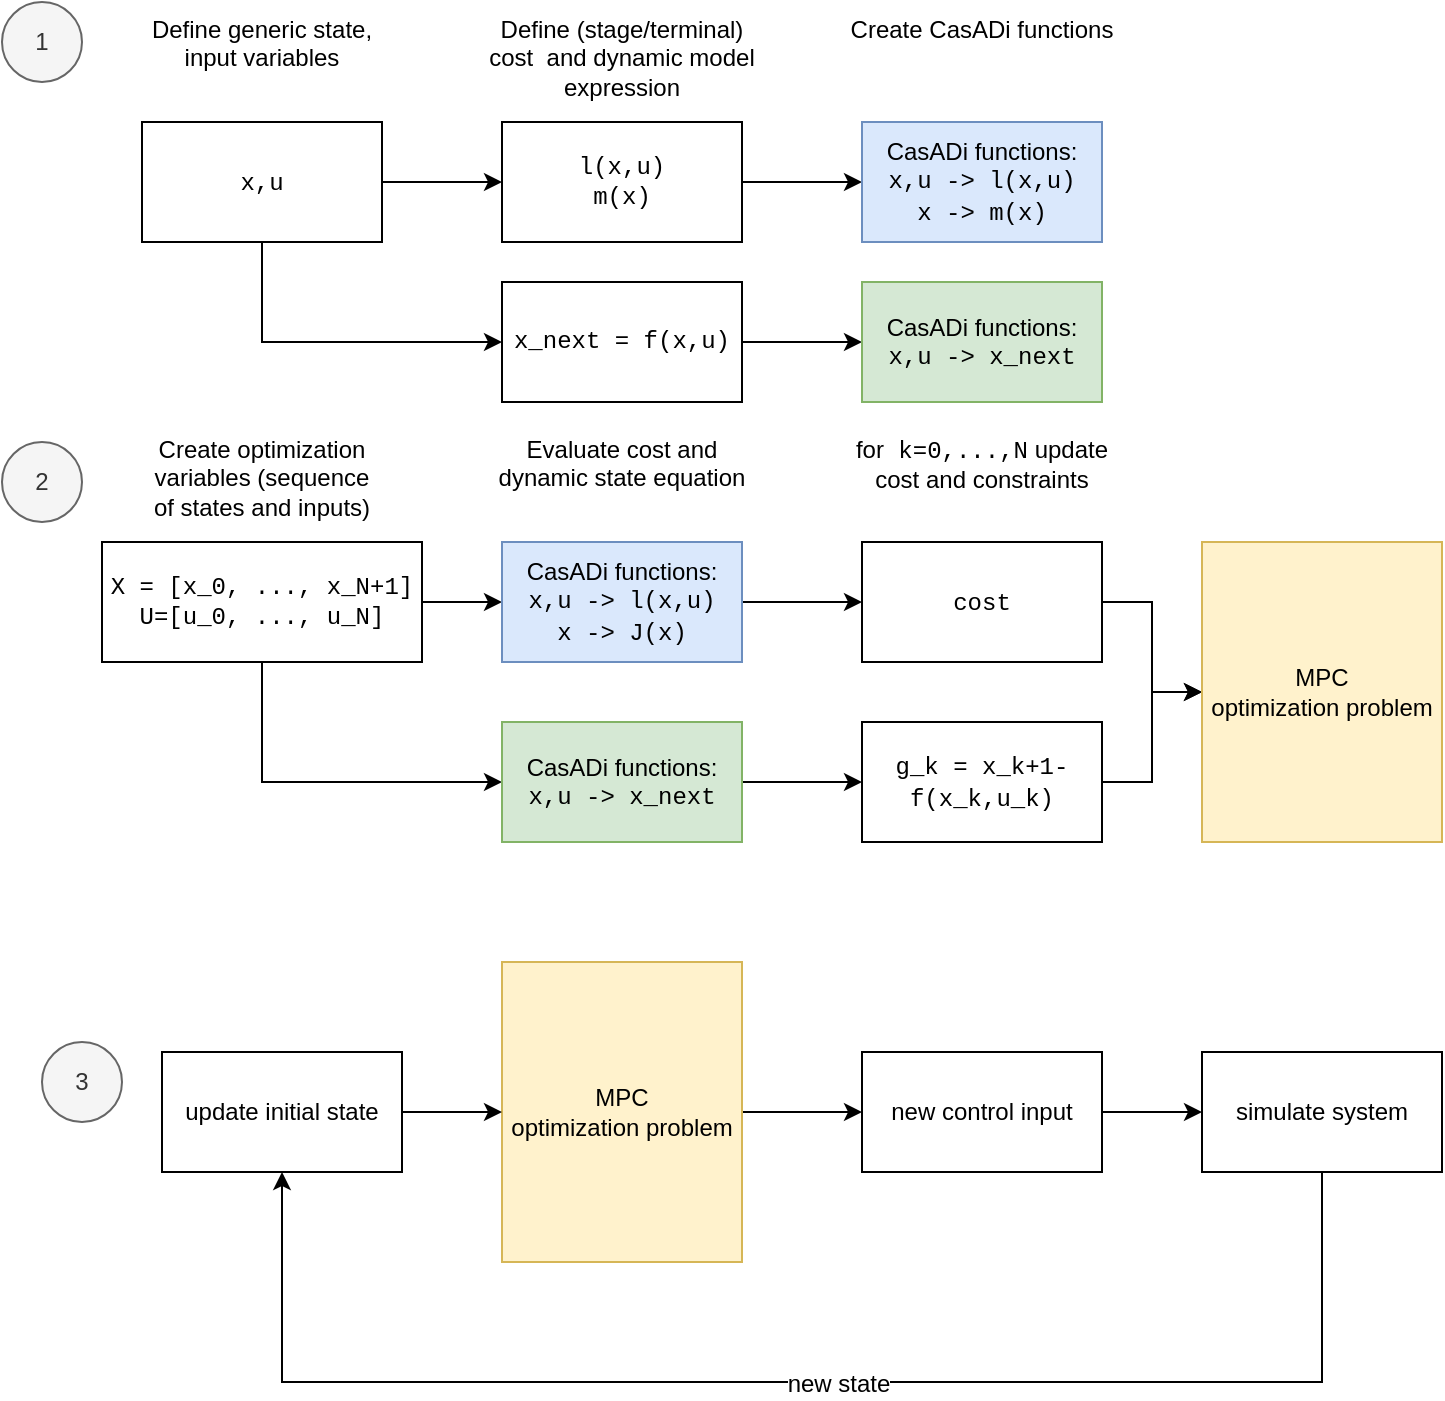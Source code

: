 <mxfile version="13.0.3" type="device"><diagram id="Su1O61S44rN443jxj94c" name="Page-1"><mxGraphModel dx="1749" dy="669" grid="1" gridSize="10" guides="1" tooltips="1" connect="1" arrows="1" fold="1" page="1" pageScale="1" pageWidth="827" pageHeight="1169" math="1" shadow="0"><root><mxCell id="0"/><mxCell id="1" parent="0"/><mxCell id="UAz4qn-o4tPBVmn0C6kg-7" value="" style="edgeStyle=orthogonalEdgeStyle;rounded=0;orthogonalLoop=1;jettySize=auto;html=1;" edge="1" parent="1" source="UAz4qn-o4tPBVmn0C6kg-4" target="UAz4qn-o4tPBVmn0C6kg-5"><mxGeometry relative="1" as="geometry"/></mxCell><mxCell id="UAz4qn-o4tPBVmn0C6kg-13" style="edgeStyle=orthogonalEdgeStyle;rounded=0;orthogonalLoop=1;jettySize=auto;html=1;exitX=0.5;exitY=1;exitDx=0;exitDy=0;entryX=0;entryY=0.5;entryDx=0;entryDy=0;" edge="1" parent="1" source="UAz4qn-o4tPBVmn0C6kg-4" target="UAz4qn-o4tPBVmn0C6kg-12"><mxGeometry relative="1" as="geometry"/></mxCell><mxCell id="UAz4qn-o4tPBVmn0C6kg-4" value="&lt;font face=&quot;Courier New&quot;&gt;x,u&lt;/font&gt;" style="rounded=0;whiteSpace=wrap;html=1;" vertex="1" parent="1"><mxGeometry x="30" y="220" width="120" height="60" as="geometry"/></mxCell><mxCell id="UAz4qn-o4tPBVmn0C6kg-8" value="" style="edgeStyle=orthogonalEdgeStyle;rounded=0;orthogonalLoop=1;jettySize=auto;html=1;" edge="1" parent="1" source="UAz4qn-o4tPBVmn0C6kg-5" target="UAz4qn-o4tPBVmn0C6kg-6"><mxGeometry relative="1" as="geometry"/></mxCell><mxCell id="UAz4qn-o4tPBVmn0C6kg-5" value="l(x,u)&lt;br&gt;m(x)" style="rounded=0;whiteSpace=wrap;html=1;fontFamily=Courier New;" vertex="1" parent="1"><mxGeometry x="210" y="220" width="120" height="60" as="geometry"/></mxCell><mxCell id="UAz4qn-o4tPBVmn0C6kg-6" value="CasADi functions:&lt;br&gt;&lt;font face=&quot;Courier New&quot;&gt;x,u -&amp;gt; l(x,u)&lt;br&gt;x -&amp;gt; m(x)&lt;/font&gt;" style="rounded=0;whiteSpace=wrap;html=1;fillColor=#dae8fc;strokeColor=#6c8ebf;" vertex="1" parent="1"><mxGeometry x="390" y="220" width="120" height="60" as="geometry"/></mxCell><mxCell id="UAz4qn-o4tPBVmn0C6kg-9" value="Define generic state, input variables" style="text;html=1;strokeColor=none;fillColor=none;align=center;verticalAlign=top;whiteSpace=wrap;rounded=0;" vertex="1" parent="1"><mxGeometry x="30" y="160" width="120" height="60" as="geometry"/></mxCell><mxCell id="UAz4qn-o4tPBVmn0C6kg-10" value="Define (stage/terminal) cost&amp;nbsp; and dynamic model expression" style="text;html=1;strokeColor=none;fillColor=none;align=center;verticalAlign=top;whiteSpace=wrap;rounded=0;" vertex="1" parent="1"><mxGeometry x="200" y="160" width="140" height="60" as="geometry"/></mxCell><mxCell id="UAz4qn-o4tPBVmn0C6kg-15" style="edgeStyle=orthogonalEdgeStyle;rounded=0;orthogonalLoop=1;jettySize=auto;html=1;entryX=0;entryY=0.5;entryDx=0;entryDy=0;" edge="1" parent="1" source="UAz4qn-o4tPBVmn0C6kg-12" target="UAz4qn-o4tPBVmn0C6kg-14"><mxGeometry relative="1" as="geometry"/></mxCell><mxCell id="UAz4qn-o4tPBVmn0C6kg-12" value="x_next = f(x,u)" style="rounded=0;whiteSpace=wrap;html=1;fontFamily=Courier New;" vertex="1" parent="1"><mxGeometry x="210" y="300" width="120" height="60" as="geometry"/></mxCell><mxCell id="UAz4qn-o4tPBVmn0C6kg-14" value="CasADi functions:&lt;br&gt;&lt;font face=&quot;Courier New&quot;&gt;x,u -&amp;gt; x_next&lt;/font&gt;" style="rounded=0;whiteSpace=wrap;html=1;fillColor=#d5e8d4;strokeColor=#82b366;" vertex="1" parent="1"><mxGeometry x="390" y="300" width="120" height="60" as="geometry"/></mxCell><mxCell id="UAz4qn-o4tPBVmn0C6kg-30" style="edgeStyle=orthogonalEdgeStyle;rounded=0;orthogonalLoop=1;jettySize=auto;html=1;exitX=1;exitY=0.5;exitDx=0;exitDy=0;entryX=0;entryY=0.5;entryDx=0;entryDy=0;" edge="1" parent="1" source="UAz4qn-o4tPBVmn0C6kg-16" target="UAz4qn-o4tPBVmn0C6kg-26"><mxGeometry relative="1" as="geometry"/></mxCell><mxCell id="UAz4qn-o4tPBVmn0C6kg-32" style="edgeStyle=orthogonalEdgeStyle;rounded=0;orthogonalLoop=1;jettySize=auto;html=1;entryX=0;entryY=0.5;entryDx=0;entryDy=0;" edge="1" parent="1" source="UAz4qn-o4tPBVmn0C6kg-16" target="UAz4qn-o4tPBVmn0C6kg-27"><mxGeometry relative="1" as="geometry"><Array as="points"><mxPoint x="90" y="550"/></Array></mxGeometry></mxCell><mxCell id="UAz4qn-o4tPBVmn0C6kg-16" value="X = [x_0, ..., x_N+1]&lt;br style=&quot;font-size: 12px;&quot;&gt;U=[u_0, ..., u_N]" style="rounded=0;whiteSpace=wrap;html=1;fontFamily=Courier New;fontSize=12;" vertex="1" parent="1"><mxGeometry x="10" y="430" width="160" height="60" as="geometry"/></mxCell><mxCell id="UAz4qn-o4tPBVmn0C6kg-24" value="Create CasADi functions" style="text;html=1;strokeColor=none;fillColor=none;align=center;verticalAlign=top;whiteSpace=wrap;rounded=0;" vertex="1" parent="1"><mxGeometry x="380" y="160" width="140" height="60" as="geometry"/></mxCell><mxCell id="UAz4qn-o4tPBVmn0C6kg-25" value="Create optimization variables (sequence of states and inputs)" style="text;html=1;strokeColor=none;fillColor=none;align=center;verticalAlign=top;whiteSpace=wrap;rounded=0;" vertex="1" parent="1"><mxGeometry x="30" y="370" width="120" height="60" as="geometry"/></mxCell><mxCell id="UAz4qn-o4tPBVmn0C6kg-36" style="edgeStyle=orthogonalEdgeStyle;rounded=0;orthogonalLoop=1;jettySize=auto;html=1;exitX=1;exitY=0.5;exitDx=0;exitDy=0;entryX=0;entryY=0.5;entryDx=0;entryDy=0;" edge="1" parent="1" source="UAz4qn-o4tPBVmn0C6kg-26" target="UAz4qn-o4tPBVmn0C6kg-35"><mxGeometry relative="1" as="geometry"/></mxCell><mxCell id="UAz4qn-o4tPBVmn0C6kg-26" value="CasADi functions:&lt;br&gt;&lt;font face=&quot;Courier New&quot;&gt;x,u -&amp;gt; l(x,u)&lt;br&gt;x -&amp;gt; J(x)&lt;/font&gt;" style="rounded=0;whiteSpace=wrap;html=1;fillColor=#dae8fc;strokeColor=#6c8ebf;" vertex="1" parent="1"><mxGeometry x="210" y="430" width="120" height="60" as="geometry"/></mxCell><mxCell id="UAz4qn-o4tPBVmn0C6kg-37" style="edgeStyle=orthogonalEdgeStyle;rounded=0;orthogonalLoop=1;jettySize=auto;html=1;exitX=1;exitY=0.5;exitDx=0;exitDy=0;entryX=0;entryY=0.5;entryDx=0;entryDy=0;" edge="1" parent="1" source="UAz4qn-o4tPBVmn0C6kg-27" target="UAz4qn-o4tPBVmn0C6kg-34"><mxGeometry relative="1" as="geometry"/></mxCell><mxCell id="UAz4qn-o4tPBVmn0C6kg-27" value="CasADi functions:&lt;br&gt;&lt;font face=&quot;Courier New&quot;&gt;x,u -&amp;gt; x_next&lt;/font&gt;" style="rounded=0;whiteSpace=wrap;html=1;fillColor=#d5e8d4;strokeColor=#82b366;" vertex="1" parent="1"><mxGeometry x="210" y="520" width="120" height="60" as="geometry"/></mxCell><mxCell id="UAz4qn-o4tPBVmn0C6kg-33" value="Evaluate cost and dynamic state equation" style="text;html=1;strokeColor=none;fillColor=none;align=center;verticalAlign=top;whiteSpace=wrap;rounded=0;" vertex="1" parent="1"><mxGeometry x="205" y="370" width="130" height="60" as="geometry"/></mxCell><mxCell id="UAz4qn-o4tPBVmn0C6kg-42" style="edgeStyle=orthogonalEdgeStyle;rounded=0;orthogonalLoop=1;jettySize=auto;html=1;exitX=1;exitY=0.5;exitDx=0;exitDy=0;entryX=0;entryY=0.5;entryDx=0;entryDy=0;fontFamily=Courier New;fontSize=12;" edge="1" parent="1" source="UAz4qn-o4tPBVmn0C6kg-34" target="UAz4qn-o4tPBVmn0C6kg-39"><mxGeometry relative="1" as="geometry"/></mxCell><mxCell id="UAz4qn-o4tPBVmn0C6kg-34" value="&lt;font face=&quot;Courier New&quot;&gt;g_k = x_k+1-f(x_k,u_k)&lt;/font&gt;" style="rounded=0;whiteSpace=wrap;html=1;" vertex="1" parent="1"><mxGeometry x="390" y="520" width="120" height="60" as="geometry"/></mxCell><mxCell id="UAz4qn-o4tPBVmn0C6kg-40" style="edgeStyle=orthogonalEdgeStyle;rounded=0;orthogonalLoop=1;jettySize=auto;html=1;exitX=1;exitY=0.5;exitDx=0;exitDy=0;fontFamily=Courier New;fontSize=12;" edge="1" parent="1" source="UAz4qn-o4tPBVmn0C6kg-35" target="UAz4qn-o4tPBVmn0C6kg-39"><mxGeometry relative="1" as="geometry"/></mxCell><mxCell id="UAz4qn-o4tPBVmn0C6kg-35" value="&lt;font face=&quot;Courier New&quot;&gt;cost&lt;br&gt;&lt;/font&gt;" style="rounded=0;whiteSpace=wrap;html=1;" vertex="1" parent="1"><mxGeometry x="390" y="430" width="120" height="60" as="geometry"/></mxCell><mxCell id="UAz4qn-o4tPBVmn0C6kg-39" value="MPC &lt;br&gt;optimization problem" style="rounded=0;whiteSpace=wrap;html=1;fontFamily=Helvetica;fontSize=12;fillColor=#fff2cc;strokeColor=#d6b656;" vertex="1" parent="1"><mxGeometry x="560" y="430" width="120" height="150" as="geometry"/></mxCell><mxCell id="UAz4qn-o4tPBVmn0C6kg-43" value="for&lt;font face=&quot;Courier New&quot;&gt; k=0,...,N&lt;/font&gt; update cost and constraints" style="text;html=1;strokeColor=none;fillColor=none;align=center;verticalAlign=top;whiteSpace=wrap;rounded=0;" vertex="1" parent="1"><mxGeometry x="385" y="370" width="130" height="60" as="geometry"/></mxCell><mxCell id="UAz4qn-o4tPBVmn0C6kg-45" value="1" style="ellipse;whiteSpace=wrap;html=1;fontFamily=Helvetica;fontSize=12;fillColor=#f5f5f5;strokeColor=#666666;fontColor=#333333;" vertex="1" parent="1"><mxGeometry x="-40" y="160" width="40" height="40" as="geometry"/></mxCell><mxCell id="UAz4qn-o4tPBVmn0C6kg-46" value="2" style="ellipse;whiteSpace=wrap;html=1;fontFamily=Helvetica;fontSize=12;fillColor=#f5f5f5;strokeColor=#666666;fontColor=#333333;" vertex="1" parent="1"><mxGeometry x="-40" y="380" width="40" height="40" as="geometry"/></mxCell><mxCell id="UAz4qn-o4tPBVmn0C6kg-48" value="3" style="ellipse;whiteSpace=wrap;html=1;fontFamily=Helvetica;fontSize=12;fillColor=#f5f5f5;strokeColor=#666666;fontColor=#333333;" vertex="1" parent="1"><mxGeometry x="-20" y="680" width="40" height="40" as="geometry"/></mxCell><mxCell id="UAz4qn-o4tPBVmn0C6kg-55" style="edgeStyle=orthogonalEdgeStyle;rounded=0;orthogonalLoop=1;jettySize=auto;html=1;exitX=1;exitY=0.5;exitDx=0;exitDy=0;entryX=0;entryY=0.5;entryDx=0;entryDy=0;fontFamily=Helvetica;fontSize=12;" edge="1" parent="1" source="UAz4qn-o4tPBVmn0C6kg-49" target="UAz4qn-o4tPBVmn0C6kg-53"><mxGeometry relative="1" as="geometry"/></mxCell><mxCell id="UAz4qn-o4tPBVmn0C6kg-49" value="MPC &lt;br&gt;optimization problem" style="rounded=0;whiteSpace=wrap;html=1;fontFamily=Helvetica;fontSize=12;fillColor=#fff2cc;strokeColor=#d6b656;" vertex="1" parent="1"><mxGeometry x="210" y="640" width="120" height="150" as="geometry"/></mxCell><mxCell id="UAz4qn-o4tPBVmn0C6kg-51" style="edgeStyle=orthogonalEdgeStyle;rounded=0;orthogonalLoop=1;jettySize=auto;html=1;exitX=1;exitY=0.5;exitDx=0;exitDy=0;fontFamily=Helvetica;fontSize=12;" edge="1" parent="1" source="UAz4qn-o4tPBVmn0C6kg-50" target="UAz4qn-o4tPBVmn0C6kg-49"><mxGeometry relative="1" as="geometry"/></mxCell><mxCell id="UAz4qn-o4tPBVmn0C6kg-50" value="update initial state" style="rounded=0;whiteSpace=wrap;html=1;fontFamily=Helvetica;fontSize=12;" vertex="1" parent="1"><mxGeometry x="40" y="685" width="120" height="60" as="geometry"/></mxCell><mxCell id="UAz4qn-o4tPBVmn0C6kg-57" style="edgeStyle=orthogonalEdgeStyle;rounded=0;orthogonalLoop=1;jettySize=auto;html=1;exitX=1;exitY=0.5;exitDx=0;exitDy=0;fontFamily=Helvetica;fontSize=12;" edge="1" parent="1" source="UAz4qn-o4tPBVmn0C6kg-53" target="UAz4qn-o4tPBVmn0C6kg-56"><mxGeometry relative="1" as="geometry"/></mxCell><mxCell id="UAz4qn-o4tPBVmn0C6kg-53" value="new control input" style="rounded=0;whiteSpace=wrap;html=1;fontFamily=Helvetica;fontSize=12;" vertex="1" parent="1"><mxGeometry x="390" y="685" width="120" height="60" as="geometry"/></mxCell><mxCell id="UAz4qn-o4tPBVmn0C6kg-58" style="edgeStyle=orthogonalEdgeStyle;rounded=0;orthogonalLoop=1;jettySize=auto;html=1;exitX=0.5;exitY=1;exitDx=0;exitDy=0;entryX=0.5;entryY=1;entryDx=0;entryDy=0;fontFamily=Helvetica;fontSize=12;" edge="1" parent="1" source="UAz4qn-o4tPBVmn0C6kg-56" target="UAz4qn-o4tPBVmn0C6kg-50"><mxGeometry relative="1" as="geometry"><Array as="points"><mxPoint x="620" y="850"/><mxPoint x="100" y="850"/></Array></mxGeometry></mxCell><mxCell id="UAz4qn-o4tPBVmn0C6kg-59" value="new state" style="edgeLabel;html=1;align=center;verticalAlign=middle;resizable=0;points=[];fontSize=12;fontFamily=Helvetica;" vertex="1" connectable="0" parent="UAz4qn-o4tPBVmn0C6kg-58"><mxGeometry x="-0.048" y="1" relative="1" as="geometry"><mxPoint as="offset"/></mxGeometry></mxCell><mxCell id="UAz4qn-o4tPBVmn0C6kg-56" value="simulate system" style="rounded=0;whiteSpace=wrap;html=1;fontFamily=Helvetica;fontSize=12;" vertex="1" parent="1"><mxGeometry x="560" y="685" width="120" height="60" as="geometry"/></mxCell></root></mxGraphModel></diagram></mxfile>
